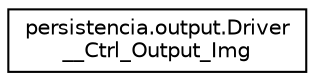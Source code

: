 digraph "Graphical Class Hierarchy"
{
  edge [fontname="Helvetica",fontsize="10",labelfontname="Helvetica",labelfontsize="10"];
  node [fontname="Helvetica",fontsize="10",shape=record];
  rankdir="LR";
  Node0 [label="persistencia.output.Driver\l__Ctrl_Output_Img",height=0.2,width=0.4,color="black", fillcolor="white", style="filled",URL="$classpersistencia_1_1output_1_1Driver____Ctrl__Output__Img.html",tooltip="Driver de Ctrl_Output_Img. "];
}
